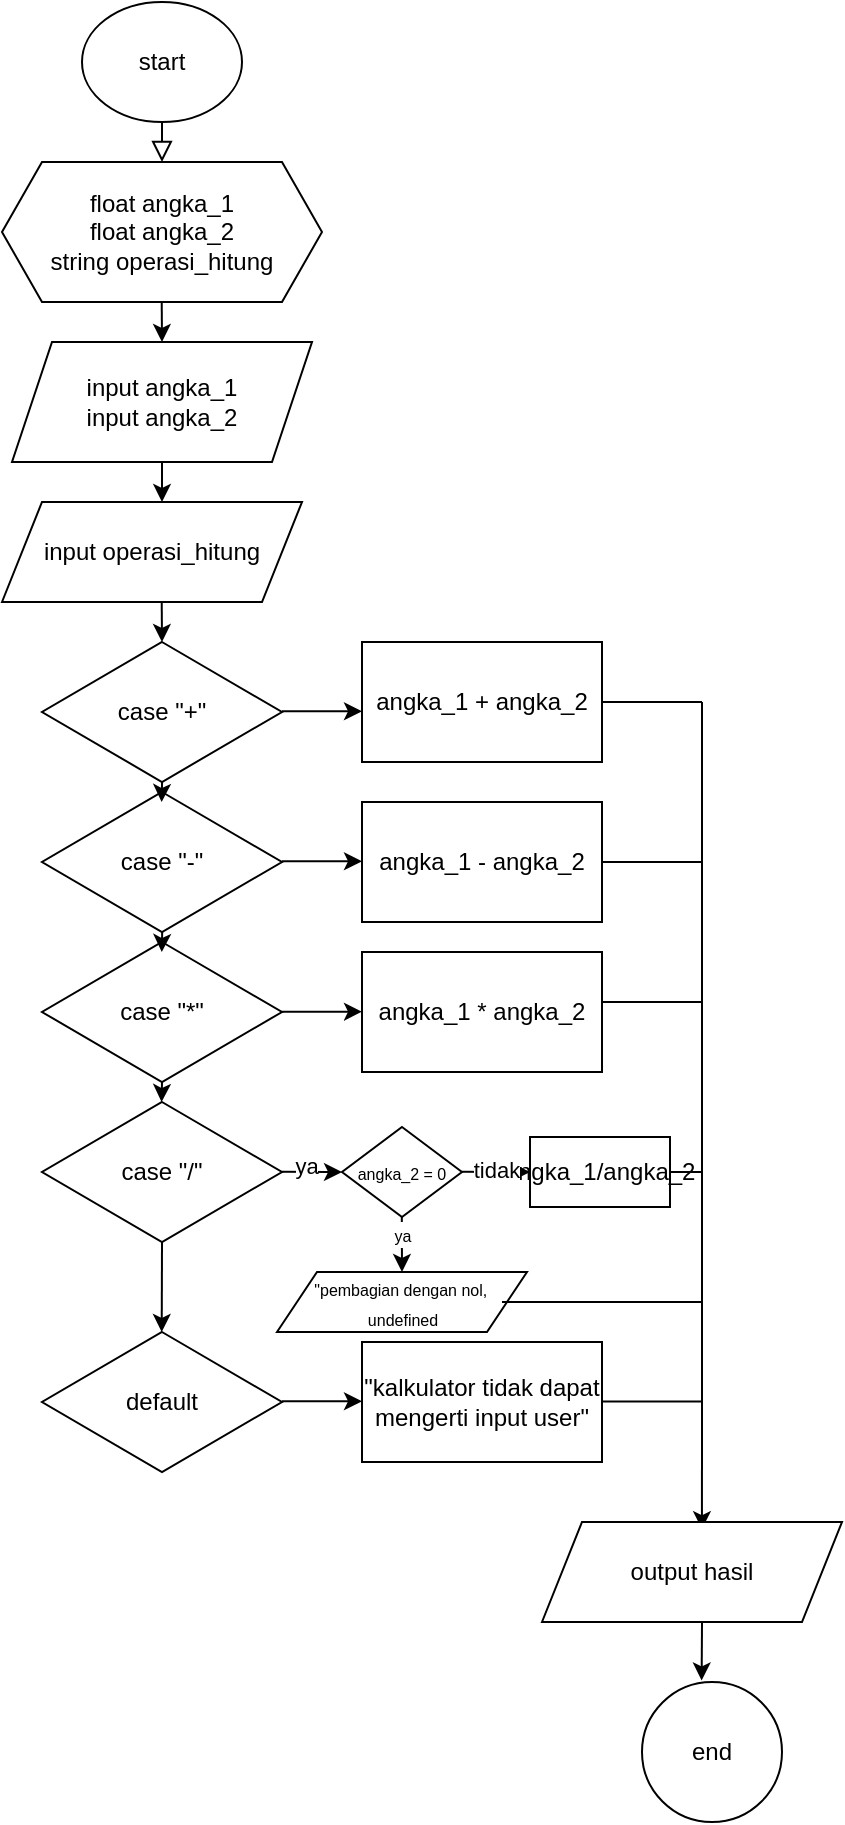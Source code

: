 <mxfile version="24.7.14">
  <diagram id="C5RBs43oDa-KdzZeNtuy" name="Page-1">
    <mxGraphModel dx="1750" dy="1007" grid="1" gridSize="10" guides="1" tooltips="1" connect="1" arrows="1" fold="1" page="1" pageScale="1" pageWidth="827" pageHeight="1169" math="0" shadow="0">
      <root>
        <mxCell id="WIyWlLk6GJQsqaUBKTNV-0" />
        <mxCell id="WIyWlLk6GJQsqaUBKTNV-1" parent="WIyWlLk6GJQsqaUBKTNV-0" />
        <mxCell id="WIyWlLk6GJQsqaUBKTNV-2" value="" style="rounded=0;html=1;jettySize=auto;orthogonalLoop=1;fontSize=11;endArrow=block;endFill=0;endSize=8;strokeWidth=1;shadow=0;labelBackgroundColor=none;edgeStyle=orthogonalEdgeStyle;" parent="WIyWlLk6GJQsqaUBKTNV-1" edge="1">
          <mxGeometry relative="1" as="geometry">
            <mxPoint x="230" y="120" as="sourcePoint" />
            <mxPoint x="230" y="140" as="targetPoint" />
          </mxGeometry>
        </mxCell>
        <mxCell id="ODT22SLK9TeKuf7YBLvC-0" value="start" style="ellipse;whiteSpace=wrap;html=1;" parent="WIyWlLk6GJQsqaUBKTNV-1" vertex="1">
          <mxGeometry x="190" y="60" width="80" height="60" as="geometry" />
        </mxCell>
        <mxCell id="ODT22SLK9TeKuf7YBLvC-2" value="" style="endArrow=classic;html=1;rounded=0;" parent="WIyWlLk6GJQsqaUBKTNV-1" edge="1">
          <mxGeometry width="50" height="50" relative="1" as="geometry">
            <mxPoint x="229.86" y="210" as="sourcePoint" />
            <mxPoint x="230" y="230" as="targetPoint" />
          </mxGeometry>
        </mxCell>
        <mxCell id="ODT22SLK9TeKuf7YBLvC-3" value="&lt;div&gt;float angka_1&lt;/div&gt;&lt;div&gt;float angka_2&lt;/div&gt;&lt;div&gt;string operasi_hitung&lt;br&gt;&lt;/div&gt;" style="shape=hexagon;perimeter=hexagonPerimeter2;whiteSpace=wrap;html=1;fixedSize=1;" parent="WIyWlLk6GJQsqaUBKTNV-1" vertex="1">
          <mxGeometry x="150" y="140" width="160" height="70" as="geometry" />
        </mxCell>
        <mxCell id="ODT22SLK9TeKuf7YBLvC-4" value="&lt;div&gt;input angka_1&lt;/div&gt;&lt;div&gt;input angka_2&lt;/div&gt;" style="shape=parallelogram;perimeter=parallelogramPerimeter;whiteSpace=wrap;html=1;fixedSize=1;" parent="WIyWlLk6GJQsqaUBKTNV-1" vertex="1">
          <mxGeometry x="155" y="230" width="150" height="60" as="geometry" />
        </mxCell>
        <mxCell id="ODT22SLK9TeKuf7YBLvC-5" value="" style="endArrow=classic;html=1;rounded=0;" parent="WIyWlLk6GJQsqaUBKTNV-1" edge="1">
          <mxGeometry width="50" height="50" relative="1" as="geometry">
            <mxPoint x="229.86" y="360" as="sourcePoint" />
            <mxPoint x="230" y="380" as="targetPoint" />
          </mxGeometry>
        </mxCell>
        <mxCell id="ODT22SLK9TeKuf7YBLvC-7" value="" style="endArrow=classic;html=1;rounded=0;" parent="WIyWlLk6GJQsqaUBKTNV-1" edge="1">
          <mxGeometry width="50" height="50" relative="1" as="geometry">
            <mxPoint x="500" y="770" as="sourcePoint" />
            <mxPoint x="499.97" y="823.57" as="targetPoint" />
          </mxGeometry>
        </mxCell>
        <mxCell id="ODT22SLK9TeKuf7YBLvC-10" value="end" style="ellipse;whiteSpace=wrap;html=1;aspect=fixed;" parent="WIyWlLk6GJQsqaUBKTNV-1" vertex="1">
          <mxGeometry x="470" y="900" width="70" height="70" as="geometry" />
        </mxCell>
        <mxCell id="ODT22SLK9TeKuf7YBLvC-11" value="case &quot;+&quot;" style="rhombus;whiteSpace=wrap;html=1;" parent="WIyWlLk6GJQsqaUBKTNV-1" vertex="1">
          <mxGeometry x="170" y="380" width="120" height="70" as="geometry" />
        </mxCell>
        <mxCell id="ODT22SLK9TeKuf7YBLvC-12" value="" style="endArrow=classic;html=1;rounded=0;" parent="WIyWlLk6GJQsqaUBKTNV-1" edge="1">
          <mxGeometry width="50" height="50" relative="1" as="geometry">
            <mxPoint x="290" y="414.66" as="sourcePoint" />
            <mxPoint x="330" y="414.66" as="targetPoint" />
          </mxGeometry>
        </mxCell>
        <mxCell id="ODT22SLK9TeKuf7YBLvC-14" value="angka_1 + angka_2" style="rounded=0;whiteSpace=wrap;html=1;" parent="WIyWlLk6GJQsqaUBKTNV-1" vertex="1">
          <mxGeometry x="330" y="380" width="120" height="60" as="geometry" />
        </mxCell>
        <mxCell id="ODT22SLK9TeKuf7YBLvC-16" value="" style="endArrow=none;html=1;rounded=0;" parent="WIyWlLk6GJQsqaUBKTNV-1" edge="1">
          <mxGeometry width="50" height="50" relative="1" as="geometry">
            <mxPoint x="450" y="410" as="sourcePoint" />
            <mxPoint x="500" y="410" as="targetPoint" />
          </mxGeometry>
        </mxCell>
        <mxCell id="ODT22SLK9TeKuf7YBLvC-17" value="" style="endArrow=none;html=1;rounded=0;" parent="WIyWlLk6GJQsqaUBKTNV-1" edge="1">
          <mxGeometry width="50" height="50" relative="1" as="geometry">
            <mxPoint x="500" y="490" as="sourcePoint" />
            <mxPoint x="500" y="410" as="targetPoint" />
          </mxGeometry>
        </mxCell>
        <mxCell id="ODT22SLK9TeKuf7YBLvC-18" value="" style="endArrow=none;html=1;rounded=0;" parent="WIyWlLk6GJQsqaUBKTNV-1" edge="1">
          <mxGeometry width="50" height="50" relative="1" as="geometry">
            <mxPoint x="450" y="490" as="sourcePoint" />
            <mxPoint x="500" y="490" as="targetPoint" />
            <Array as="points" />
          </mxGeometry>
        </mxCell>
        <mxCell id="ODT22SLK9TeKuf7YBLvC-19" value="angka_1 - angka_2" style="rounded=0;whiteSpace=wrap;html=1;" parent="WIyWlLk6GJQsqaUBKTNV-1" vertex="1">
          <mxGeometry x="330" y="460" width="120" height="60" as="geometry" />
        </mxCell>
        <mxCell id="ODT22SLK9TeKuf7YBLvC-21" value="" style="endArrow=none;html=1;rounded=0;" parent="WIyWlLk6GJQsqaUBKTNV-1" edge="1">
          <mxGeometry width="50" height="50" relative="1" as="geometry">
            <mxPoint x="500" y="570.0" as="sourcePoint" />
            <mxPoint x="500" y="490" as="targetPoint" />
          </mxGeometry>
        </mxCell>
        <mxCell id="ODT22SLK9TeKuf7YBLvC-22" value="" style="endArrow=none;html=1;rounded=0;" parent="WIyWlLk6GJQsqaUBKTNV-1" edge="1">
          <mxGeometry width="50" height="50" relative="1" as="geometry">
            <mxPoint x="450" y="560.0" as="sourcePoint" />
            <mxPoint x="500" y="560.0" as="targetPoint" />
            <Array as="points" />
          </mxGeometry>
        </mxCell>
        <mxCell id="ODT22SLK9TeKuf7YBLvC-23" value="angka_1 * angka_2" style="rounded=0;whiteSpace=wrap;html=1;" parent="WIyWlLk6GJQsqaUBKTNV-1" vertex="1">
          <mxGeometry x="330" y="535.0" width="120" height="60" as="geometry" />
        </mxCell>
        <mxCell id="ODT22SLK9TeKuf7YBLvC-25" value="" style="endArrow=none;html=1;rounded=0;" parent="WIyWlLk6GJQsqaUBKTNV-1" edge="1">
          <mxGeometry width="50" height="50" relative="1" as="geometry">
            <mxPoint x="500" y="780.0" as="sourcePoint" />
            <mxPoint x="500" y="570.0" as="targetPoint" />
          </mxGeometry>
        </mxCell>
        <mxCell id="ODT22SLK9TeKuf7YBLvC-26" value="" style="endArrow=none;html=1;rounded=0;" parent="WIyWlLk6GJQsqaUBKTNV-1" edge="1" source="ODT22SLK9TeKuf7YBLvC-24">
          <mxGeometry width="50" height="50" relative="1" as="geometry">
            <mxPoint x="470" y="637" as="sourcePoint" />
            <mxPoint x="500" y="645" as="targetPoint" />
            <Array as="points" />
          </mxGeometry>
        </mxCell>
        <mxCell id="ODT22SLK9TeKuf7YBLvC-29" value="case &quot;-&quot;" style="rhombus;whiteSpace=wrap;html=1;" parent="WIyWlLk6GJQsqaUBKTNV-1" vertex="1">
          <mxGeometry x="170" y="455" width="120" height="70" as="geometry" />
        </mxCell>
        <mxCell id="ODT22SLK9TeKuf7YBLvC-30" value="case &quot;*&quot;" style="rhombus;whiteSpace=wrap;html=1;" parent="WIyWlLk6GJQsqaUBKTNV-1" vertex="1">
          <mxGeometry x="170" y="530.0" width="120" height="70" as="geometry" />
        </mxCell>
        <mxCell id="ODT22SLK9TeKuf7YBLvC-31" value="case &quot;/&quot;" style="rhombus;whiteSpace=wrap;html=1;" parent="WIyWlLk6GJQsqaUBKTNV-1" vertex="1">
          <mxGeometry x="170" y="610.0" width="120" height="70" as="geometry" />
        </mxCell>
        <mxCell id="ODT22SLK9TeKuf7YBLvC-32" value="" style="endArrow=classic;html=1;rounded=0;" parent="WIyWlLk6GJQsqaUBKTNV-1" edge="1">
          <mxGeometry width="50" height="50" relative="1" as="geometry">
            <mxPoint x="230" y="600.0" as="sourcePoint" />
            <mxPoint x="229.8" y="610.0" as="targetPoint" />
          </mxGeometry>
        </mxCell>
        <mxCell id="ODT22SLK9TeKuf7YBLvC-33" value="" style="endArrow=classic;html=1;rounded=0;" parent="WIyWlLk6GJQsqaUBKTNV-1" edge="1">
          <mxGeometry width="50" height="50" relative="1" as="geometry">
            <mxPoint x="230.1" y="525.0" as="sourcePoint" />
            <mxPoint x="229.9" y="535.0" as="targetPoint" />
          </mxGeometry>
        </mxCell>
        <mxCell id="ODT22SLK9TeKuf7YBLvC-34" value="" style="endArrow=classic;html=1;rounded=0;" parent="WIyWlLk6GJQsqaUBKTNV-1" edge="1">
          <mxGeometry width="50" height="50" relative="1" as="geometry">
            <mxPoint x="230.03" y="450" as="sourcePoint" />
            <mxPoint x="229.83" y="460" as="targetPoint" />
          </mxGeometry>
        </mxCell>
        <mxCell id="ODT22SLK9TeKuf7YBLvC-35" value="" style="endArrow=classic;html=1;rounded=0;" parent="WIyWlLk6GJQsqaUBKTNV-1" edge="1">
          <mxGeometry width="50" height="50" relative="1" as="geometry">
            <mxPoint x="290" y="489.66" as="sourcePoint" />
            <mxPoint x="330" y="489.66" as="targetPoint" />
          </mxGeometry>
        </mxCell>
        <mxCell id="ODT22SLK9TeKuf7YBLvC-36" value="" style="endArrow=classic;html=1;rounded=0;" parent="WIyWlLk6GJQsqaUBKTNV-1" edge="1">
          <mxGeometry width="50" height="50" relative="1" as="geometry">
            <mxPoint x="290" y="564.86" as="sourcePoint" />
            <mxPoint x="330" y="564.86" as="targetPoint" />
          </mxGeometry>
        </mxCell>
        <mxCell id="ODT22SLK9TeKuf7YBLvC-37" value="" style="endArrow=classic;html=1;rounded=0;" parent="WIyWlLk6GJQsqaUBKTNV-1" edge="1">
          <mxGeometry width="50" height="50" relative="1" as="geometry">
            <mxPoint x="290" y="644.86" as="sourcePoint" />
            <mxPoint x="320" y="645" as="targetPoint" />
          </mxGeometry>
        </mxCell>
        <mxCell id="02T_p1GgFdUu6KL8ODMH-14" value="ya" style="edgeLabel;html=1;align=center;verticalAlign=middle;resizable=0;points=[];" vertex="1" connectable="0" parent="ODT22SLK9TeKuf7YBLvC-37">
          <mxGeometry x="-0.201" y="3" relative="1" as="geometry">
            <mxPoint as="offset" />
          </mxGeometry>
        </mxCell>
        <mxCell id="02T_p1GgFdUu6KL8ODMH-0" value="&quot;kalkulator tidak dapat mengerti input user&quot;" style="rounded=0;whiteSpace=wrap;html=1;" vertex="1" parent="WIyWlLk6GJQsqaUBKTNV-1">
          <mxGeometry x="330" y="730.0" width="120" height="60" as="geometry" />
        </mxCell>
        <mxCell id="02T_p1GgFdUu6KL8ODMH-1" value="" style="endArrow=none;html=1;rounded=0;" edge="1" parent="WIyWlLk6GJQsqaUBKTNV-1">
          <mxGeometry width="50" height="50" relative="1" as="geometry">
            <mxPoint x="450" y="759.71" as="sourcePoint" />
            <mxPoint x="500" y="759.71" as="targetPoint" />
            <Array as="points" />
          </mxGeometry>
        </mxCell>
        <mxCell id="02T_p1GgFdUu6KL8ODMH-2" value="default" style="rhombus;whiteSpace=wrap;html=1;" vertex="1" parent="WIyWlLk6GJQsqaUBKTNV-1">
          <mxGeometry x="170" y="725.0" width="120" height="70" as="geometry" />
        </mxCell>
        <mxCell id="02T_p1GgFdUu6KL8ODMH-4" value="" style="endArrow=classic;html=1;rounded=0;exitX=0.5;exitY=1;exitDx=0;exitDy=0;" edge="1" parent="WIyWlLk6GJQsqaUBKTNV-1" source="ODT22SLK9TeKuf7YBLvC-31">
          <mxGeometry width="50" height="50" relative="1" as="geometry">
            <mxPoint x="230" y="710.0" as="sourcePoint" />
            <mxPoint x="229.86" y="725.0" as="targetPoint" />
          </mxGeometry>
        </mxCell>
        <mxCell id="02T_p1GgFdUu6KL8ODMH-5" value="" style="endArrow=classic;html=1;rounded=0;" edge="1" parent="WIyWlLk6GJQsqaUBKTNV-1">
          <mxGeometry width="50" height="50" relative="1" as="geometry">
            <mxPoint x="230" y="290" as="sourcePoint" />
            <mxPoint x="230" y="310" as="targetPoint" />
          </mxGeometry>
        </mxCell>
        <mxCell id="02T_p1GgFdUu6KL8ODMH-6" value="input operasi_hitung" style="shape=parallelogram;perimeter=parallelogramPerimeter;whiteSpace=wrap;html=1;fixedSize=1;" vertex="1" parent="WIyWlLk6GJQsqaUBKTNV-1">
          <mxGeometry x="150" y="310" width="150" height="50" as="geometry" />
        </mxCell>
        <mxCell id="02T_p1GgFdUu6KL8ODMH-7" value="output hasil" style="shape=parallelogram;perimeter=parallelogramPerimeter;whiteSpace=wrap;html=1;fixedSize=1;" vertex="1" parent="WIyWlLk6GJQsqaUBKTNV-1">
          <mxGeometry x="420" y="820" width="150" height="50" as="geometry" />
        </mxCell>
        <mxCell id="02T_p1GgFdUu6KL8ODMH-8" value="" style="endArrow=classic;html=1;rounded=0;entryX=0.426;entryY=-0.011;entryDx=0;entryDy=0;entryPerimeter=0;" edge="1" parent="WIyWlLk6GJQsqaUBKTNV-1" target="ODT22SLK9TeKuf7YBLvC-10">
          <mxGeometry width="50" height="50" relative="1" as="geometry">
            <mxPoint x="500" y="870" as="sourcePoint" />
            <mxPoint x="550" y="820" as="targetPoint" />
          </mxGeometry>
        </mxCell>
        <mxCell id="02T_p1GgFdUu6KL8ODMH-9" value="" style="endArrow=classic;html=1;rounded=0;" edge="1" parent="WIyWlLk6GJQsqaUBKTNV-1">
          <mxGeometry width="50" height="50" relative="1" as="geometry">
            <mxPoint x="290" y="759.66" as="sourcePoint" />
            <mxPoint x="330" y="759.66" as="targetPoint" />
          </mxGeometry>
        </mxCell>
        <mxCell id="02T_p1GgFdUu6KL8ODMH-10" value="&lt;font style=&quot;font-size: 8px;&quot;&gt;angka_2 = 0&lt;/font&gt;" style="rhombus;whiteSpace=wrap;html=1;" vertex="1" parent="WIyWlLk6GJQsqaUBKTNV-1">
          <mxGeometry x="320" y="622.5" width="60" height="45" as="geometry" />
        </mxCell>
        <mxCell id="02T_p1GgFdUu6KL8ODMH-11" value="" style="endArrow=none;html=1;rounded=0;" edge="1" parent="WIyWlLk6GJQsqaUBKTNV-1" target="ODT22SLK9TeKuf7YBLvC-24">
          <mxGeometry width="50" height="50" relative="1" as="geometry">
            <mxPoint x="470" y="637" as="sourcePoint" />
            <mxPoint x="500" y="637.21" as="targetPoint" />
            <Array as="points" />
          </mxGeometry>
        </mxCell>
        <mxCell id="ODT22SLK9TeKuf7YBLvC-24" value="angka_1/angka_2" style="rounded=0;whiteSpace=wrap;html=1;" parent="WIyWlLk6GJQsqaUBKTNV-1" vertex="1">
          <mxGeometry x="414" y="627.5" width="70" height="35" as="geometry" />
        </mxCell>
        <mxCell id="02T_p1GgFdUu6KL8ODMH-13" value="" style="endArrow=classic;html=1;rounded=0;entryX=0;entryY=0.5;entryDx=0;entryDy=0;" edge="1" parent="WIyWlLk6GJQsqaUBKTNV-1" target="ODT22SLK9TeKuf7YBLvC-24">
          <mxGeometry width="50" height="50" relative="1" as="geometry">
            <mxPoint x="380" y="644.83" as="sourcePoint" />
            <mxPoint x="410" y="644.97" as="targetPoint" />
          </mxGeometry>
        </mxCell>
        <mxCell id="02T_p1GgFdUu6KL8ODMH-15" value="tidak" style="edgeLabel;html=1;align=center;verticalAlign=middle;resizable=0;points=[];" vertex="1" connectable="0" parent="02T_p1GgFdUu6KL8ODMH-13">
          <mxGeometry x="-0.04" y="1" relative="1" as="geometry">
            <mxPoint as="offset" />
          </mxGeometry>
        </mxCell>
        <mxCell id="02T_p1GgFdUu6KL8ODMH-17" value="&lt;div&gt;&lt;font style=&quot;font-size: 8px;&quot;&gt;&quot;pembagian dengan nol,&amp;nbsp;&lt;/font&gt;&lt;/div&gt;&lt;div&gt;&lt;font style=&quot;font-size: 8px;&quot;&gt;undefined&lt;/font&gt;&lt;/div&gt;" style="shape=parallelogram;perimeter=parallelogramPerimeter;whiteSpace=wrap;html=1;fixedSize=1;" vertex="1" parent="WIyWlLk6GJQsqaUBKTNV-1">
          <mxGeometry x="287.5" y="695" width="125" height="30" as="geometry" />
        </mxCell>
        <mxCell id="02T_p1GgFdUu6KL8ODMH-19" value="" style="endArrow=classic;html=1;rounded=0;entryX=0.5;entryY=0;entryDx=0;entryDy=0;" edge="1" parent="WIyWlLk6GJQsqaUBKTNV-1" target="02T_p1GgFdUu6KL8ODMH-17">
          <mxGeometry width="50" height="50" relative="1" as="geometry">
            <mxPoint x="349.9" y="667.5" as="sourcePoint" />
            <mxPoint x="350" y="690" as="targetPoint" />
          </mxGeometry>
        </mxCell>
        <mxCell id="02T_p1GgFdUu6KL8ODMH-20" value="&lt;font style=&quot;font-size: 8px;&quot;&gt;ya&lt;/font&gt;" style="edgeLabel;html=1;align=center;verticalAlign=middle;resizable=0;points=[];" vertex="1" connectable="0" parent="02T_p1GgFdUu6KL8ODMH-19">
          <mxGeometry x="-0.424" relative="1" as="geometry">
            <mxPoint as="offset" />
          </mxGeometry>
        </mxCell>
        <mxCell id="02T_p1GgFdUu6KL8ODMH-22" value="" style="endArrow=none;html=1;rounded=0;" edge="1" parent="WIyWlLk6GJQsqaUBKTNV-1">
          <mxGeometry width="50" height="50" relative="1" as="geometry">
            <mxPoint x="400" y="710" as="sourcePoint" />
            <mxPoint x="500" y="710" as="targetPoint" />
          </mxGeometry>
        </mxCell>
      </root>
    </mxGraphModel>
  </diagram>
</mxfile>
